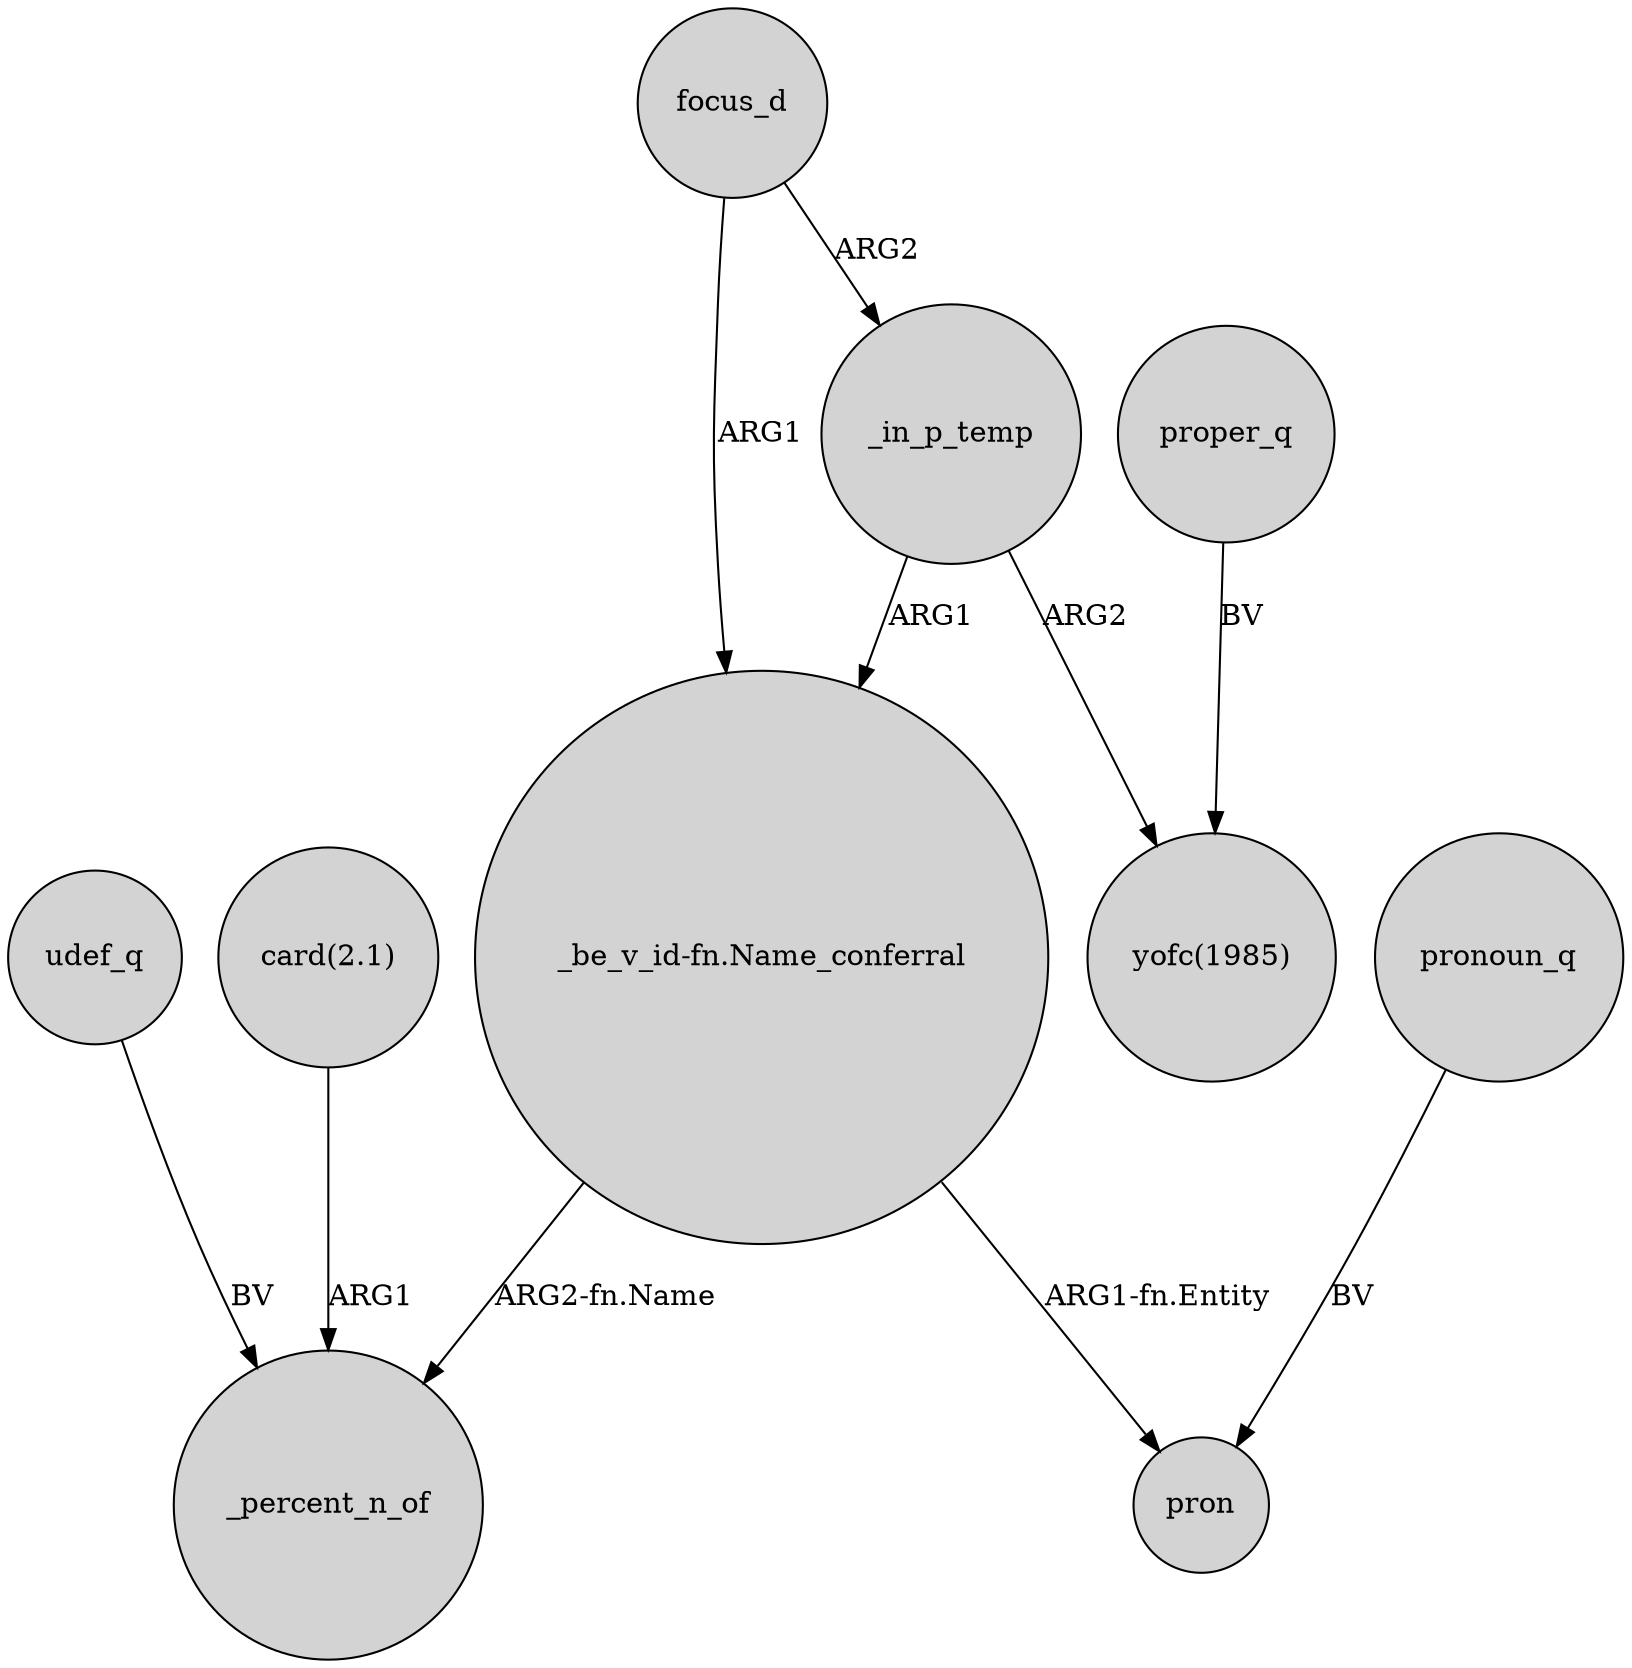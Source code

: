 digraph {
	node [shape=circle style=filled]
	"_be_v_id-fn.Name_conferral" -> _percent_n_of [label="ARG2-fn.Name"]
	udef_q -> _percent_n_of [label=BV]
	"card(2.1)" -> _percent_n_of [label=ARG1]
	_in_p_temp -> "_be_v_id-fn.Name_conferral" [label=ARG1]
	proper_q -> "yofc(1985)" [label=BV]
	_in_p_temp -> "yofc(1985)" [label=ARG2]
	focus_d -> _in_p_temp [label=ARG2]
	pronoun_q -> pron [label=BV]
	focus_d -> "_be_v_id-fn.Name_conferral" [label=ARG1]
	"_be_v_id-fn.Name_conferral" -> pron [label="ARG1-fn.Entity"]
}
